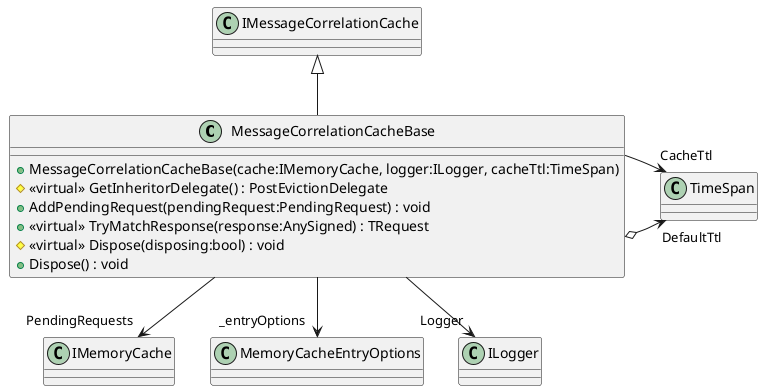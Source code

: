 @startuml
class MessageCorrelationCacheBase {
    + MessageCorrelationCacheBase(cache:IMemoryCache, logger:ILogger, cacheTtl:TimeSpan)
    # <<virtual>> GetInheritorDelegate() : PostEvictionDelegate
    + AddPendingRequest(pendingRequest:PendingRequest) : void
    + <<virtual>> TryMatchResponse(response:AnySigned) : TRequest
    # <<virtual>> Dispose(disposing:bool) : void
    + Dispose() : void
}
IMessageCorrelationCache <|-- MessageCorrelationCacheBase
MessageCorrelationCacheBase o-> "DefaultTtl" TimeSpan
MessageCorrelationCacheBase --> "PendingRequests" IMemoryCache
MessageCorrelationCacheBase --> "_entryOptions" MemoryCacheEntryOptions
MessageCorrelationCacheBase --> "Logger" ILogger
MessageCorrelationCacheBase --> "CacheTtl" TimeSpan
@enduml
